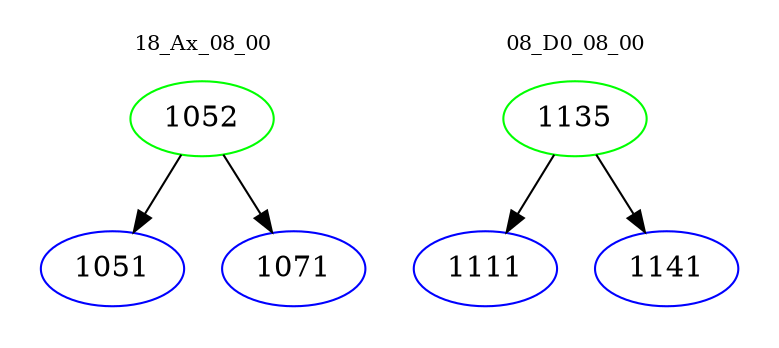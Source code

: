digraph{
subgraph cluster_0 {
color = white
label = "18_Ax_08_00";
fontsize=10;
T0_1052 [label="1052", color="green"]
T0_1052 -> T0_1051 [color="black"]
T0_1051 [label="1051", color="blue"]
T0_1052 -> T0_1071 [color="black"]
T0_1071 [label="1071", color="blue"]
}
subgraph cluster_1 {
color = white
label = "08_D0_08_00";
fontsize=10;
T1_1135 [label="1135", color="green"]
T1_1135 -> T1_1111 [color="black"]
T1_1111 [label="1111", color="blue"]
T1_1135 -> T1_1141 [color="black"]
T1_1141 [label="1141", color="blue"]
}
}
